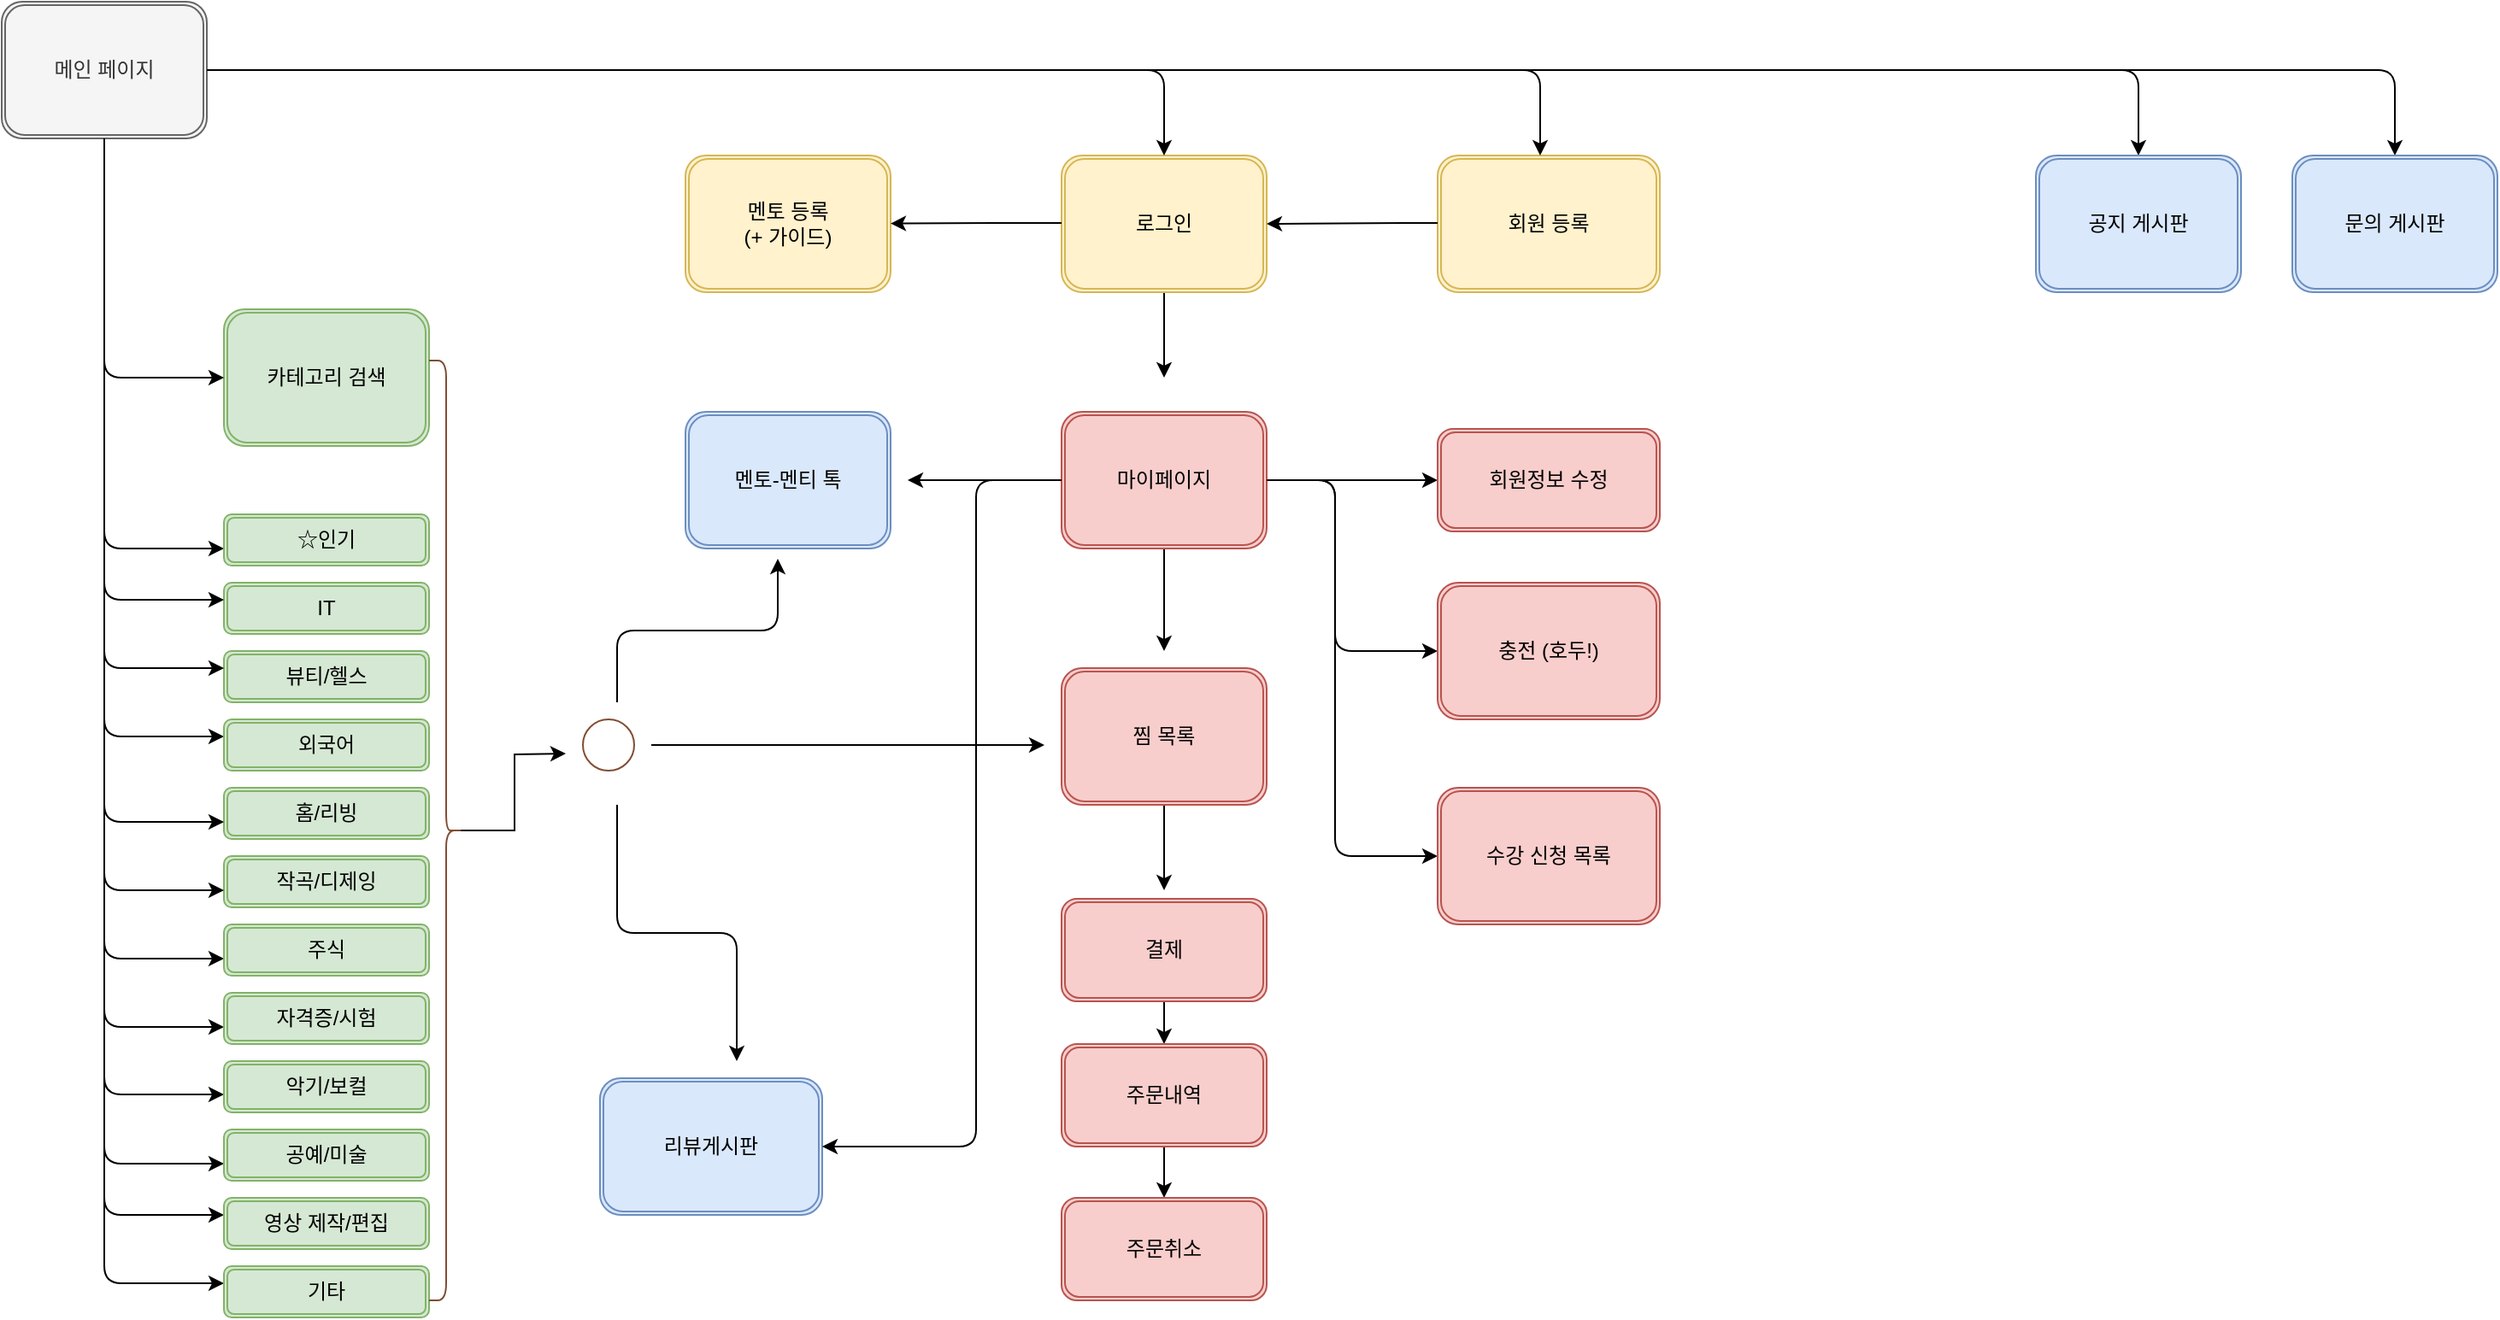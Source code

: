 <mxfile version="14.4.2" type="github">
  <diagram id="C5RBs43oDa-KdzZeNtuy" name="Page-1">
    <mxGraphModel dx="1607" dy="896" grid="1" gridSize="10" guides="1" tooltips="1" connect="1" arrows="1" fold="1" page="1" pageScale="1" pageWidth="1654" pageHeight="2336" math="0" shadow="0">
      <root>
        <mxCell id="WIyWlLk6GJQsqaUBKTNV-0" />
        <mxCell id="WIyWlLk6GJQsqaUBKTNV-1" parent="WIyWlLk6GJQsqaUBKTNV-0" />
        <mxCell id="ckT1rNQQLvq8ha-L-AeO-0" value="메인 페이지" style="shape=ext;double=1;rounded=1;whiteSpace=wrap;html=1;strokeColor=#666666;fillColor=#f5f5f5;fontColor=#333333;" vertex="1" parent="WIyWlLk6GJQsqaUBKTNV-1">
          <mxGeometry x="40" y="30" width="120" height="80" as="geometry" />
        </mxCell>
        <mxCell id="ckT1rNQQLvq8ha-L-AeO-46" style="edgeStyle=orthogonalEdgeStyle;rounded=0;orthogonalLoop=1;jettySize=auto;html=1;" edge="1" parent="WIyWlLk6GJQsqaUBKTNV-1" source="ckT1rNQQLvq8ha-L-AeO-2">
          <mxGeometry relative="1" as="geometry">
            <mxPoint x="720" y="250" as="targetPoint" />
          </mxGeometry>
        </mxCell>
        <mxCell id="ckT1rNQQLvq8ha-L-AeO-2" value="로그인" style="shape=ext;double=1;rounded=1;whiteSpace=wrap;html=1;strokeColor=#d6b656;fillColor=#fff2cc;" vertex="1" parent="WIyWlLk6GJQsqaUBKTNV-1">
          <mxGeometry x="660" y="120" width="120" height="80" as="geometry" />
        </mxCell>
        <mxCell id="ckT1rNQQLvq8ha-L-AeO-4" value="멘토 등록&lt;br&gt;(+ 가이드)" style="shape=ext;double=1;rounded=1;whiteSpace=wrap;html=1;strokeColor=#d6b656;fillColor=#fff2cc;" vertex="1" parent="WIyWlLk6GJQsqaUBKTNV-1">
          <mxGeometry x="440" y="120" width="120" height="80" as="geometry" />
        </mxCell>
        <mxCell id="ckT1rNQQLvq8ha-L-AeO-6" value="카테고리 검색" style="shape=ext;double=1;rounded=1;whiteSpace=wrap;html=1;strokeColor=#82b366;fillColor=#d5e8d4;" vertex="1" parent="WIyWlLk6GJQsqaUBKTNV-1">
          <mxGeometry x="170" y="210" width="120" height="80" as="geometry" />
        </mxCell>
        <mxCell id="ckT1rNQQLvq8ha-L-AeO-9" value="" style="edgeStyle=segmentEdgeStyle;endArrow=classic;html=1;entryX=0.5;entryY=0;entryDx=0;entryDy=0;" edge="1" parent="WIyWlLk6GJQsqaUBKTNV-1" target="ckT1rNQQLvq8ha-L-AeO-2">
          <mxGeometry width="50" height="50" relative="1" as="geometry">
            <mxPoint x="160" y="70" as="sourcePoint" />
            <mxPoint x="210" y="130" as="targetPoint" />
            <Array as="points">
              <mxPoint x="720" y="70" />
            </Array>
          </mxGeometry>
        </mxCell>
        <mxCell id="ckT1rNQQLvq8ha-L-AeO-10" value="회원 등록" style="shape=ext;double=1;rounded=1;whiteSpace=wrap;html=1;strokeColor=#d6b656;fillColor=#fff2cc;" vertex="1" parent="WIyWlLk6GJQsqaUBKTNV-1">
          <mxGeometry x="880" y="120" width="130" height="80" as="geometry" />
        </mxCell>
        <mxCell id="ckT1rNQQLvq8ha-L-AeO-15" value="" style="edgeStyle=segmentEdgeStyle;endArrow=classic;html=1;" edge="1" parent="WIyWlLk6GJQsqaUBKTNV-1">
          <mxGeometry width="50" height="50" relative="1" as="geometry">
            <mxPoint x="100" y="180" as="sourcePoint" />
            <mxPoint x="170" y="350" as="targetPoint" />
            <Array as="points">
              <mxPoint x="100" y="350" />
            </Array>
          </mxGeometry>
        </mxCell>
        <mxCell id="ckT1rNQQLvq8ha-L-AeO-16" value="" style="edgeStyle=segmentEdgeStyle;endArrow=classic;html=1;exitX=0.5;exitY=1;exitDx=0;exitDy=0;" edge="1" parent="WIyWlLk6GJQsqaUBKTNV-1" source="ckT1rNQQLvq8ha-L-AeO-0">
          <mxGeometry width="50" height="50" relative="1" as="geometry">
            <mxPoint x="100" y="150" as="sourcePoint" />
            <mxPoint x="170" y="250" as="targetPoint" />
            <Array as="points">
              <mxPoint x="100" y="250" />
              <mxPoint x="170" y="250" />
            </Array>
          </mxGeometry>
        </mxCell>
        <mxCell id="ckT1rNQQLvq8ha-L-AeO-17" value="IT" style="shape=ext;double=1;rounded=1;whiteSpace=wrap;html=1;strokeColor=#82b366;fillColor=#d5e8d4;" vertex="1" parent="WIyWlLk6GJQsqaUBKTNV-1">
          <mxGeometry x="170" y="370" width="120" height="30" as="geometry" />
        </mxCell>
        <mxCell id="ckT1rNQQLvq8ha-L-AeO-18" value="" style="edgeStyle=segmentEdgeStyle;endArrow=classic;html=1;" edge="1" parent="WIyWlLk6GJQsqaUBKTNV-1">
          <mxGeometry width="50" height="50" relative="1" as="geometry">
            <mxPoint x="100" y="210" as="sourcePoint" />
            <mxPoint x="170" y="380" as="targetPoint" />
            <Array as="points">
              <mxPoint x="100" y="380" />
            </Array>
          </mxGeometry>
        </mxCell>
        <mxCell id="ckT1rNQQLvq8ha-L-AeO-19" value="홈/리빙" style="shape=ext;double=1;rounded=1;whiteSpace=wrap;html=1;strokeColor=#82b366;fillColor=#d5e8d4;" vertex="1" parent="WIyWlLk6GJQsqaUBKTNV-1">
          <mxGeometry x="170" y="490" width="120" height="30" as="geometry" />
        </mxCell>
        <mxCell id="ckT1rNQQLvq8ha-L-AeO-21" value="뷰티/헬스" style="shape=ext;double=1;rounded=1;whiteSpace=wrap;html=1;strokeColor=#82b366;fillColor=#d5e8d4;" vertex="1" parent="WIyWlLk6GJQsqaUBKTNV-1">
          <mxGeometry x="170" y="410" width="120" height="30" as="geometry" />
        </mxCell>
        <mxCell id="ckT1rNQQLvq8ha-L-AeO-22" value="" style="edgeStyle=segmentEdgeStyle;endArrow=classic;html=1;" edge="1" parent="WIyWlLk6GJQsqaUBKTNV-1">
          <mxGeometry width="50" height="50" relative="1" as="geometry">
            <mxPoint x="100" y="290" as="sourcePoint" />
            <mxPoint x="170" y="460" as="targetPoint" />
            <Array as="points">
              <mxPoint x="100" y="460" />
            </Array>
          </mxGeometry>
        </mxCell>
        <mxCell id="ckT1rNQQLvq8ha-L-AeO-23" value="외국어" style="shape=ext;double=1;rounded=1;whiteSpace=wrap;html=1;strokeColor=#82b366;fillColor=#d5e8d4;" vertex="1" parent="WIyWlLk6GJQsqaUBKTNV-1">
          <mxGeometry x="170" y="450" width="120" height="30" as="geometry" />
        </mxCell>
        <mxCell id="ckT1rNQQLvq8ha-L-AeO-24" value="☆인기" style="shape=ext;double=1;rounded=1;whiteSpace=wrap;html=1;strokeColor=#82b366;fillColor=#d5e8d4;" vertex="1" parent="WIyWlLk6GJQsqaUBKTNV-1">
          <mxGeometry x="170" y="330" width="120" height="30" as="geometry" />
        </mxCell>
        <mxCell id="ckT1rNQQLvq8ha-L-AeO-25" value="" style="edgeStyle=segmentEdgeStyle;endArrow=classic;html=1;" edge="1" parent="WIyWlLk6GJQsqaUBKTNV-1">
          <mxGeometry width="50" height="50" relative="1" as="geometry">
            <mxPoint x="100" y="340" as="sourcePoint" />
            <mxPoint x="170" y="510" as="targetPoint" />
            <Array as="points">
              <mxPoint x="100" y="510" />
            </Array>
          </mxGeometry>
        </mxCell>
        <mxCell id="ckT1rNQQLvq8ha-L-AeO-26" value="" style="edgeStyle=segmentEdgeStyle;endArrow=classic;html=1;" edge="1" parent="WIyWlLk6GJQsqaUBKTNV-1">
          <mxGeometry width="50" height="50" relative="1" as="geometry">
            <mxPoint x="100" y="250" as="sourcePoint" />
            <mxPoint x="170" y="420" as="targetPoint" />
            <Array as="points">
              <mxPoint x="100" y="420" />
            </Array>
          </mxGeometry>
        </mxCell>
        <mxCell id="ckT1rNQQLvq8ha-L-AeO-27" value="작곡/디제잉" style="shape=ext;double=1;rounded=1;whiteSpace=wrap;html=1;strokeColor=#82b366;fillColor=#d5e8d4;" vertex="1" parent="WIyWlLk6GJQsqaUBKTNV-1">
          <mxGeometry x="170" y="530" width="120" height="30" as="geometry" />
        </mxCell>
        <mxCell id="ckT1rNQQLvq8ha-L-AeO-28" value="" style="edgeStyle=segmentEdgeStyle;endArrow=classic;html=1;" edge="1" parent="WIyWlLk6GJQsqaUBKTNV-1">
          <mxGeometry width="50" height="50" relative="1" as="geometry">
            <mxPoint x="100" y="380" as="sourcePoint" />
            <mxPoint x="170" y="550" as="targetPoint" />
            <Array as="points">
              <mxPoint x="100" y="550" />
            </Array>
          </mxGeometry>
        </mxCell>
        <mxCell id="ckT1rNQQLvq8ha-L-AeO-29" value="" style="edgeStyle=segmentEdgeStyle;endArrow=classic;html=1;" edge="1" parent="WIyWlLk6GJQsqaUBKTNV-1">
          <mxGeometry width="50" height="50" relative="1" as="geometry">
            <mxPoint x="100" y="420" as="sourcePoint" />
            <mxPoint x="170" y="590" as="targetPoint" />
            <Array as="points">
              <mxPoint x="100" y="590" />
            </Array>
          </mxGeometry>
        </mxCell>
        <mxCell id="ckT1rNQQLvq8ha-L-AeO-30" value="주식" style="shape=ext;double=1;rounded=1;whiteSpace=wrap;html=1;strokeColor=#82b366;fillColor=#d5e8d4;" vertex="1" parent="WIyWlLk6GJQsqaUBKTNV-1">
          <mxGeometry x="170" y="570" width="120" height="30" as="geometry" />
        </mxCell>
        <mxCell id="ckT1rNQQLvq8ha-L-AeO-31" value="" style="edgeStyle=segmentEdgeStyle;endArrow=classic;html=1;" edge="1" parent="WIyWlLk6GJQsqaUBKTNV-1">
          <mxGeometry width="50" height="50" relative="1" as="geometry">
            <mxPoint x="100" y="460" as="sourcePoint" />
            <mxPoint x="170" y="630" as="targetPoint" />
            <Array as="points">
              <mxPoint x="100" y="630" />
            </Array>
          </mxGeometry>
        </mxCell>
        <mxCell id="ckT1rNQQLvq8ha-L-AeO-32" value="" style="edgeStyle=segmentEdgeStyle;endArrow=classic;html=1;" edge="1" parent="WIyWlLk6GJQsqaUBKTNV-1">
          <mxGeometry width="50" height="50" relative="1" as="geometry">
            <mxPoint x="100" y="499.5" as="sourcePoint" />
            <mxPoint x="170" y="669.5" as="targetPoint" />
            <Array as="points">
              <mxPoint x="100" y="669.5" />
            </Array>
          </mxGeometry>
        </mxCell>
        <mxCell id="ckT1rNQQLvq8ha-L-AeO-33" value="" style="edgeStyle=segmentEdgeStyle;endArrow=classic;html=1;" edge="1" parent="WIyWlLk6GJQsqaUBKTNV-1">
          <mxGeometry width="50" height="50" relative="1" as="geometry">
            <mxPoint x="100" y="540" as="sourcePoint" />
            <mxPoint x="170" y="710" as="targetPoint" />
            <Array as="points">
              <mxPoint x="100" y="710" />
            </Array>
          </mxGeometry>
        </mxCell>
        <mxCell id="ckT1rNQQLvq8ha-L-AeO-34" value="" style="edgeStyle=segmentEdgeStyle;endArrow=classic;html=1;" edge="1" parent="WIyWlLk6GJQsqaUBKTNV-1">
          <mxGeometry width="50" height="50" relative="1" as="geometry">
            <mxPoint x="100" y="570" as="sourcePoint" />
            <mxPoint x="170" y="740" as="targetPoint" />
            <Array as="points">
              <mxPoint x="100" y="740" />
            </Array>
          </mxGeometry>
        </mxCell>
        <mxCell id="ckT1rNQQLvq8ha-L-AeO-35" value="" style="edgeStyle=segmentEdgeStyle;endArrow=classic;html=1;" edge="1" parent="WIyWlLk6GJQsqaUBKTNV-1">
          <mxGeometry width="50" height="50" relative="1" as="geometry">
            <mxPoint x="100" y="610" as="sourcePoint" />
            <mxPoint x="170" y="780" as="targetPoint" />
            <Array as="points">
              <mxPoint x="100" y="780" />
            </Array>
          </mxGeometry>
        </mxCell>
        <mxCell id="ckT1rNQQLvq8ha-L-AeO-36" value="자격증/시험" style="shape=ext;double=1;rounded=1;whiteSpace=wrap;html=1;strokeColor=#82b366;fillColor=#d5e8d4;" vertex="1" parent="WIyWlLk6GJQsqaUBKTNV-1">
          <mxGeometry x="170" y="610" width="120" height="30" as="geometry" />
        </mxCell>
        <mxCell id="ckT1rNQQLvq8ha-L-AeO-37" value="악기/보컬" style="shape=ext;double=1;rounded=1;whiteSpace=wrap;html=1;strokeColor=#82b366;fillColor=#d5e8d4;" vertex="1" parent="WIyWlLk6GJQsqaUBKTNV-1">
          <mxGeometry x="170" y="650" width="120" height="30" as="geometry" />
        </mxCell>
        <mxCell id="ckT1rNQQLvq8ha-L-AeO-38" value="공예/미술" style="shape=ext;double=1;rounded=1;whiteSpace=wrap;html=1;strokeColor=#82b366;fillColor=#d5e8d4;" vertex="1" parent="WIyWlLk6GJQsqaUBKTNV-1">
          <mxGeometry x="170" y="690" width="120" height="30" as="geometry" />
        </mxCell>
        <mxCell id="ckT1rNQQLvq8ha-L-AeO-39" value="영상 제작/편집" style="shape=ext;double=1;rounded=1;whiteSpace=wrap;html=1;strokeColor=#82b366;fillColor=#d5e8d4;" vertex="1" parent="WIyWlLk6GJQsqaUBKTNV-1">
          <mxGeometry x="170" y="730" width="120" height="30" as="geometry" />
        </mxCell>
        <mxCell id="ckT1rNQQLvq8ha-L-AeO-40" value="기타" style="shape=ext;double=1;rounded=1;whiteSpace=wrap;html=1;strokeColor=#82b366;fillColor=#d5e8d4;" vertex="1" parent="WIyWlLk6GJQsqaUBKTNV-1">
          <mxGeometry x="170" y="770" width="120" height="30" as="geometry" />
        </mxCell>
        <mxCell id="ckT1rNQQLvq8ha-L-AeO-42" value="" style="endArrow=classic;html=1;" edge="1" parent="WIyWlLk6GJQsqaUBKTNV-1" target="ckT1rNQQLvq8ha-L-AeO-4">
          <mxGeometry width="50" height="50" relative="1" as="geometry">
            <mxPoint x="660" y="159.5" as="sourcePoint" />
            <mxPoint x="580" y="159.5" as="targetPoint" />
            <Array as="points">
              <mxPoint x="630" y="159.5" />
            </Array>
          </mxGeometry>
        </mxCell>
        <mxCell id="ckT1rNQQLvq8ha-L-AeO-43" value="" style="endArrow=classic;html=1;" edge="1" parent="WIyWlLk6GJQsqaUBKTNV-1">
          <mxGeometry width="50" height="50" relative="1" as="geometry">
            <mxPoint x="880" y="159.5" as="sourcePoint" />
            <mxPoint x="780" y="160" as="targetPoint" />
            <Array as="points">
              <mxPoint x="850" y="159.5" />
            </Array>
          </mxGeometry>
        </mxCell>
        <mxCell id="ckT1rNQQLvq8ha-L-AeO-56" style="edgeStyle=orthogonalEdgeStyle;rounded=0;orthogonalLoop=1;jettySize=auto;html=1;" edge="1" parent="WIyWlLk6GJQsqaUBKTNV-1" source="ckT1rNQQLvq8ha-L-AeO-47">
          <mxGeometry relative="1" as="geometry">
            <mxPoint x="720" y="550" as="targetPoint" />
            <Array as="points">
              <mxPoint x="720" y="550" />
              <mxPoint x="720" y="550" />
            </Array>
          </mxGeometry>
        </mxCell>
        <mxCell id="ckT1rNQQLvq8ha-L-AeO-47" value="찜 목록" style="shape=ext;double=1;rounded=1;whiteSpace=wrap;html=1;strokeColor=#b85450;fillColor=#f8cecc;" vertex="1" parent="WIyWlLk6GJQsqaUBKTNV-1">
          <mxGeometry x="660" y="420" width="120" height="80" as="geometry" />
        </mxCell>
        <mxCell id="ckT1rNQQLvq8ha-L-AeO-55" style="edgeStyle=orthogonalEdgeStyle;rounded=0;orthogonalLoop=1;jettySize=auto;html=1;" edge="1" parent="WIyWlLk6GJQsqaUBKTNV-1">
          <mxGeometry relative="1" as="geometry">
            <mxPoint x="650" y="465" as="targetPoint" />
            <mxPoint x="420" y="465" as="sourcePoint" />
          </mxGeometry>
        </mxCell>
        <mxCell id="ckT1rNQQLvq8ha-L-AeO-52" style="edgeStyle=orthogonalEdgeStyle;rounded=0;orthogonalLoop=1;jettySize=auto;html=1;exitX=0.1;exitY=0.5;exitDx=0;exitDy=0;exitPerimeter=0;" edge="1" parent="WIyWlLk6GJQsqaUBKTNV-1" source="ckT1rNQQLvq8ha-L-AeO-49">
          <mxGeometry relative="1" as="geometry">
            <mxPoint x="370" y="470" as="targetPoint" />
          </mxGeometry>
        </mxCell>
        <mxCell id="ckT1rNQQLvq8ha-L-AeO-49" value="" style="shape=curlyBracket;whiteSpace=wrap;html=1;rounded=1;strokeColor=#804D33;fillColor=#ffffff;gradientColor=none;rotation=-180;" vertex="1" parent="WIyWlLk6GJQsqaUBKTNV-1">
          <mxGeometry x="290" y="240" width="20" height="550" as="geometry" />
        </mxCell>
        <mxCell id="ckT1rNQQLvq8ha-L-AeO-94" value="" style="edgeStyle=orthogonalEdgeStyle;rounded=0;orthogonalLoop=1;jettySize=auto;html=1;" edge="1" parent="WIyWlLk6GJQsqaUBKTNV-1" source="ckT1rNQQLvq8ha-L-AeO-57" target="ckT1rNQQLvq8ha-L-AeO-59">
          <mxGeometry relative="1" as="geometry" />
        </mxCell>
        <mxCell id="ckT1rNQQLvq8ha-L-AeO-57" value="결제" style="shape=ext;double=1;rounded=1;whiteSpace=wrap;html=1;strokeColor=#b85450;fillColor=#f8cecc;" vertex="1" parent="WIyWlLk6GJQsqaUBKTNV-1">
          <mxGeometry x="660" y="555" width="120" height="60" as="geometry" />
        </mxCell>
        <mxCell id="ckT1rNQQLvq8ha-L-AeO-89" value="" style="edgeStyle=orthogonalEdgeStyle;rounded=0;orthogonalLoop=1;jettySize=auto;html=1;" edge="1" parent="WIyWlLk6GJQsqaUBKTNV-1" source="ckT1rNQQLvq8ha-L-AeO-59" target="ckT1rNQQLvq8ha-L-AeO-61">
          <mxGeometry relative="1" as="geometry" />
        </mxCell>
        <mxCell id="ckT1rNQQLvq8ha-L-AeO-59" value="주문내역" style="shape=ext;double=1;rounded=1;whiteSpace=wrap;html=1;strokeColor=#b85450;fillColor=#f8cecc;" vertex="1" parent="WIyWlLk6GJQsqaUBKTNV-1">
          <mxGeometry x="660" y="640" width="120" height="60" as="geometry" />
        </mxCell>
        <mxCell id="ckT1rNQQLvq8ha-L-AeO-61" value="주문취소" style="shape=ext;double=1;rounded=1;whiteSpace=wrap;html=1;strokeColor=#b85450;fillColor=#f8cecc;" vertex="1" parent="WIyWlLk6GJQsqaUBKTNV-1">
          <mxGeometry x="660" y="730" width="120" height="60" as="geometry" />
        </mxCell>
        <mxCell id="ckT1rNQQLvq8ha-L-AeO-63" style="edgeStyle=orthogonalEdgeStyle;rounded=0;orthogonalLoop=1;jettySize=auto;html=1;" edge="1" parent="WIyWlLk6GJQsqaUBKTNV-1" source="ckT1rNQQLvq8ha-L-AeO-62">
          <mxGeometry relative="1" as="geometry">
            <mxPoint x="720" y="410" as="targetPoint" />
          </mxGeometry>
        </mxCell>
        <mxCell id="ckT1rNQQLvq8ha-L-AeO-64" style="edgeStyle=orthogonalEdgeStyle;rounded=0;orthogonalLoop=1;jettySize=auto;html=1;" edge="1" parent="WIyWlLk6GJQsqaUBKTNV-1" source="ckT1rNQQLvq8ha-L-AeO-62">
          <mxGeometry relative="1" as="geometry">
            <mxPoint x="880" y="310" as="targetPoint" />
            <Array as="points">
              <mxPoint x="870" y="310" />
            </Array>
          </mxGeometry>
        </mxCell>
        <mxCell id="ckT1rNQQLvq8ha-L-AeO-77" style="edgeStyle=orthogonalEdgeStyle;rounded=0;orthogonalLoop=1;jettySize=auto;html=1;" edge="1" parent="WIyWlLk6GJQsqaUBKTNV-1" source="ckT1rNQQLvq8ha-L-AeO-62">
          <mxGeometry relative="1" as="geometry">
            <mxPoint x="570" y="310" as="targetPoint" />
          </mxGeometry>
        </mxCell>
        <mxCell id="ckT1rNQQLvq8ha-L-AeO-62" value="마이페이지" style="shape=ext;double=1;rounded=1;whiteSpace=wrap;html=1;strokeColor=#b85450;fillColor=#f8cecc;" vertex="1" parent="WIyWlLk6GJQsqaUBKTNV-1">
          <mxGeometry x="660" y="270" width="120" height="80" as="geometry" />
        </mxCell>
        <mxCell id="ckT1rNQQLvq8ha-L-AeO-65" value="회원정보 수정" style="shape=ext;double=1;rounded=1;whiteSpace=wrap;html=1;strokeColor=#b85450;fillColor=#f8cecc;" vertex="1" parent="WIyWlLk6GJQsqaUBKTNV-1">
          <mxGeometry x="880" y="280" width="130" height="60" as="geometry" />
        </mxCell>
        <mxCell id="ckT1rNQQLvq8ha-L-AeO-66" value="" style="edgeStyle=elbowEdgeStyle;elbow=horizontal;endArrow=classic;html=1;entryX=0;entryY=0.5;entryDx=0;entryDy=0;exitX=1;exitY=0.5;exitDx=0;exitDy=0;" edge="1" parent="WIyWlLk6GJQsqaUBKTNV-1" source="ckT1rNQQLvq8ha-L-AeO-62" target="ckT1rNQQLvq8ha-L-AeO-67">
          <mxGeometry width="50" height="50" relative="1" as="geometry">
            <mxPoint x="790" y="300" as="sourcePoint" />
            <mxPoint x="880" y="370" as="targetPoint" />
            <Array as="points">
              <mxPoint x="820" y="390" />
              <mxPoint x="830" y="420" />
              <mxPoint x="810" y="380" />
              <mxPoint x="810" y="360" />
            </Array>
          </mxGeometry>
        </mxCell>
        <mxCell id="ckT1rNQQLvq8ha-L-AeO-67" value="충전 (호두!)" style="shape=ext;double=1;rounded=1;whiteSpace=wrap;html=1;strokeColor=#b85450;fillColor=#f8cecc;" vertex="1" parent="WIyWlLk6GJQsqaUBKTNV-1">
          <mxGeometry x="880" y="370" width="130" height="80" as="geometry" />
        </mxCell>
        <mxCell id="ckT1rNQQLvq8ha-L-AeO-72" value="" style="edgeStyle=segmentEdgeStyle;endArrow=classic;html=1;entryX=0.5;entryY=0;entryDx=0;entryDy=0;" edge="1" parent="WIyWlLk6GJQsqaUBKTNV-1">
          <mxGeometry width="50" height="50" relative="1" as="geometry">
            <mxPoint x="880" y="70" as="sourcePoint" />
            <mxPoint x="1440" y="120" as="targetPoint" />
            <Array as="points">
              <mxPoint x="1440" y="70" />
            </Array>
          </mxGeometry>
        </mxCell>
        <mxCell id="ckT1rNQQLvq8ha-L-AeO-73" value="문의 게시판" style="shape=ext;double=1;rounded=1;whiteSpace=wrap;html=1;strokeColor=#6c8ebf;fillColor=#dae8fc;" vertex="1" parent="WIyWlLk6GJQsqaUBKTNV-1">
          <mxGeometry x="1380" y="120" width="120" height="80" as="geometry" />
        </mxCell>
        <mxCell id="ckT1rNQQLvq8ha-L-AeO-74" value="리뷰게시판" style="shape=ext;double=1;rounded=1;whiteSpace=wrap;html=1;strokeColor=#6c8ebf;fillColor=#dae8fc;" vertex="1" parent="WIyWlLk6GJQsqaUBKTNV-1">
          <mxGeometry x="390" y="660" width="130" height="80" as="geometry" />
        </mxCell>
        <mxCell id="ckT1rNQQLvq8ha-L-AeO-75" value="" style="edgeStyle=elbowEdgeStyle;elbow=horizontal;endArrow=classic;html=1;exitX=0;exitY=0.5;exitDx=0;exitDy=0;" edge="1" parent="WIyWlLk6GJQsqaUBKTNV-1" source="ckT1rNQQLvq8ha-L-AeO-62" target="ckT1rNQQLvq8ha-L-AeO-74">
          <mxGeometry width="50" height="50" relative="1" as="geometry">
            <mxPoint x="640" y="320" as="sourcePoint" />
            <mxPoint x="880" y="400" as="targetPoint" />
            <Array as="points">
              <mxPoint x="610" y="550" />
              <mxPoint x="600" y="550" />
              <mxPoint x="820" y="490" />
              <mxPoint x="840" y="680" />
              <mxPoint x="810" y="380" />
              <mxPoint x="810" y="360" />
            </Array>
          </mxGeometry>
        </mxCell>
        <mxCell id="ckT1rNQQLvq8ha-L-AeO-76" value="멘토-멘티 톡" style="shape=ext;double=1;rounded=1;whiteSpace=wrap;html=1;strokeColor=#6c8ebf;fillColor=#dae8fc;" vertex="1" parent="WIyWlLk6GJQsqaUBKTNV-1">
          <mxGeometry x="440" y="270" width="120" height="80" as="geometry" />
        </mxCell>
        <mxCell id="ckT1rNQQLvq8ha-L-AeO-80" value="" style="edgeStyle=elbowEdgeStyle;elbow=vertical;endArrow=classic;html=1;entryX=0.45;entryY=1.075;entryDx=0;entryDy=0;entryPerimeter=0;" edge="1" parent="WIyWlLk6GJQsqaUBKTNV-1" target="ckT1rNQQLvq8ha-L-AeO-76">
          <mxGeometry width="50" height="50" relative="1" as="geometry">
            <mxPoint x="400" y="440" as="sourcePoint" />
            <mxPoint x="450" y="390" as="targetPoint" />
          </mxGeometry>
        </mxCell>
        <mxCell id="ckT1rNQQLvq8ha-L-AeO-81" value="" style="edgeStyle=segmentEdgeStyle;endArrow=classic;html=1;entryX=0.5;entryY=0;entryDx=0;entryDy=0;" edge="1" parent="WIyWlLk6GJQsqaUBKTNV-1">
          <mxGeometry width="50" height="50" relative="1" as="geometry">
            <mxPoint x="380.0" y="70" as="sourcePoint" />
            <mxPoint x="940" y="120" as="targetPoint" />
            <Array as="points">
              <mxPoint x="940" y="70" />
            </Array>
          </mxGeometry>
        </mxCell>
        <mxCell id="ckT1rNQQLvq8ha-L-AeO-82" value="" style="edgeStyle=segmentEdgeStyle;endArrow=classic;html=1;entryX=0.5;entryY=0;entryDx=0;entryDy=0;" edge="1" parent="WIyWlLk6GJQsqaUBKTNV-1">
          <mxGeometry width="50" height="50" relative="1" as="geometry">
            <mxPoint x="730" y="70" as="sourcePoint" />
            <mxPoint x="1290" y="120" as="targetPoint" />
            <Array as="points">
              <mxPoint x="1290" y="70" />
            </Array>
          </mxGeometry>
        </mxCell>
        <mxCell id="ckT1rNQQLvq8ha-L-AeO-83" value="공지 게시판" style="shape=ext;double=1;rounded=1;whiteSpace=wrap;html=1;strokeColor=#6c8ebf;fillColor=#dae8fc;" vertex="1" parent="WIyWlLk6GJQsqaUBKTNV-1">
          <mxGeometry x="1230" y="120" width="120" height="80" as="geometry" />
        </mxCell>
        <mxCell id="ckT1rNQQLvq8ha-L-AeO-84" value="" style="edgeStyle=elbowEdgeStyle;elbow=horizontal;endArrow=classic;html=1;exitX=1;exitY=0.5;exitDx=0;exitDy=0;" edge="1" parent="WIyWlLk6GJQsqaUBKTNV-1" source="ckT1rNQQLvq8ha-L-AeO-62">
          <mxGeometry width="50" height="50" relative="1" as="geometry">
            <mxPoint x="790" y="270" as="sourcePoint" />
            <mxPoint x="880" y="530" as="targetPoint" />
            <Array as="points">
              <mxPoint x="820" y="510" />
              <mxPoint x="820" y="490" />
            </Array>
          </mxGeometry>
        </mxCell>
        <mxCell id="ckT1rNQQLvq8ha-L-AeO-85" value="수강 신청 목록" style="shape=ext;double=1;rounded=1;whiteSpace=wrap;html=1;strokeColor=#b85450;fillColor=#f8cecc;" vertex="1" parent="WIyWlLk6GJQsqaUBKTNV-1">
          <mxGeometry x="880" y="490" width="130" height="80" as="geometry" />
        </mxCell>
        <mxCell id="ckT1rNQQLvq8ha-L-AeO-86" value="" style="ellipse;whiteSpace=wrap;html=1;aspect=fixed;strokeColor=#804D33;fillColor=#ffffff;gradientColor=none;" vertex="1" parent="WIyWlLk6GJQsqaUBKTNV-1">
          <mxGeometry x="380" y="450" width="30" height="30" as="geometry" />
        </mxCell>
        <mxCell id="ckT1rNQQLvq8ha-L-AeO-95" value="" style="edgeStyle=elbowEdgeStyle;elbow=vertical;endArrow=classic;html=1;" edge="1" parent="WIyWlLk6GJQsqaUBKTNV-1">
          <mxGeometry width="50" height="50" relative="1" as="geometry">
            <mxPoint x="400" y="500" as="sourcePoint" />
            <mxPoint x="470" y="650" as="targetPoint" />
          </mxGeometry>
        </mxCell>
      </root>
    </mxGraphModel>
  </diagram>
</mxfile>
